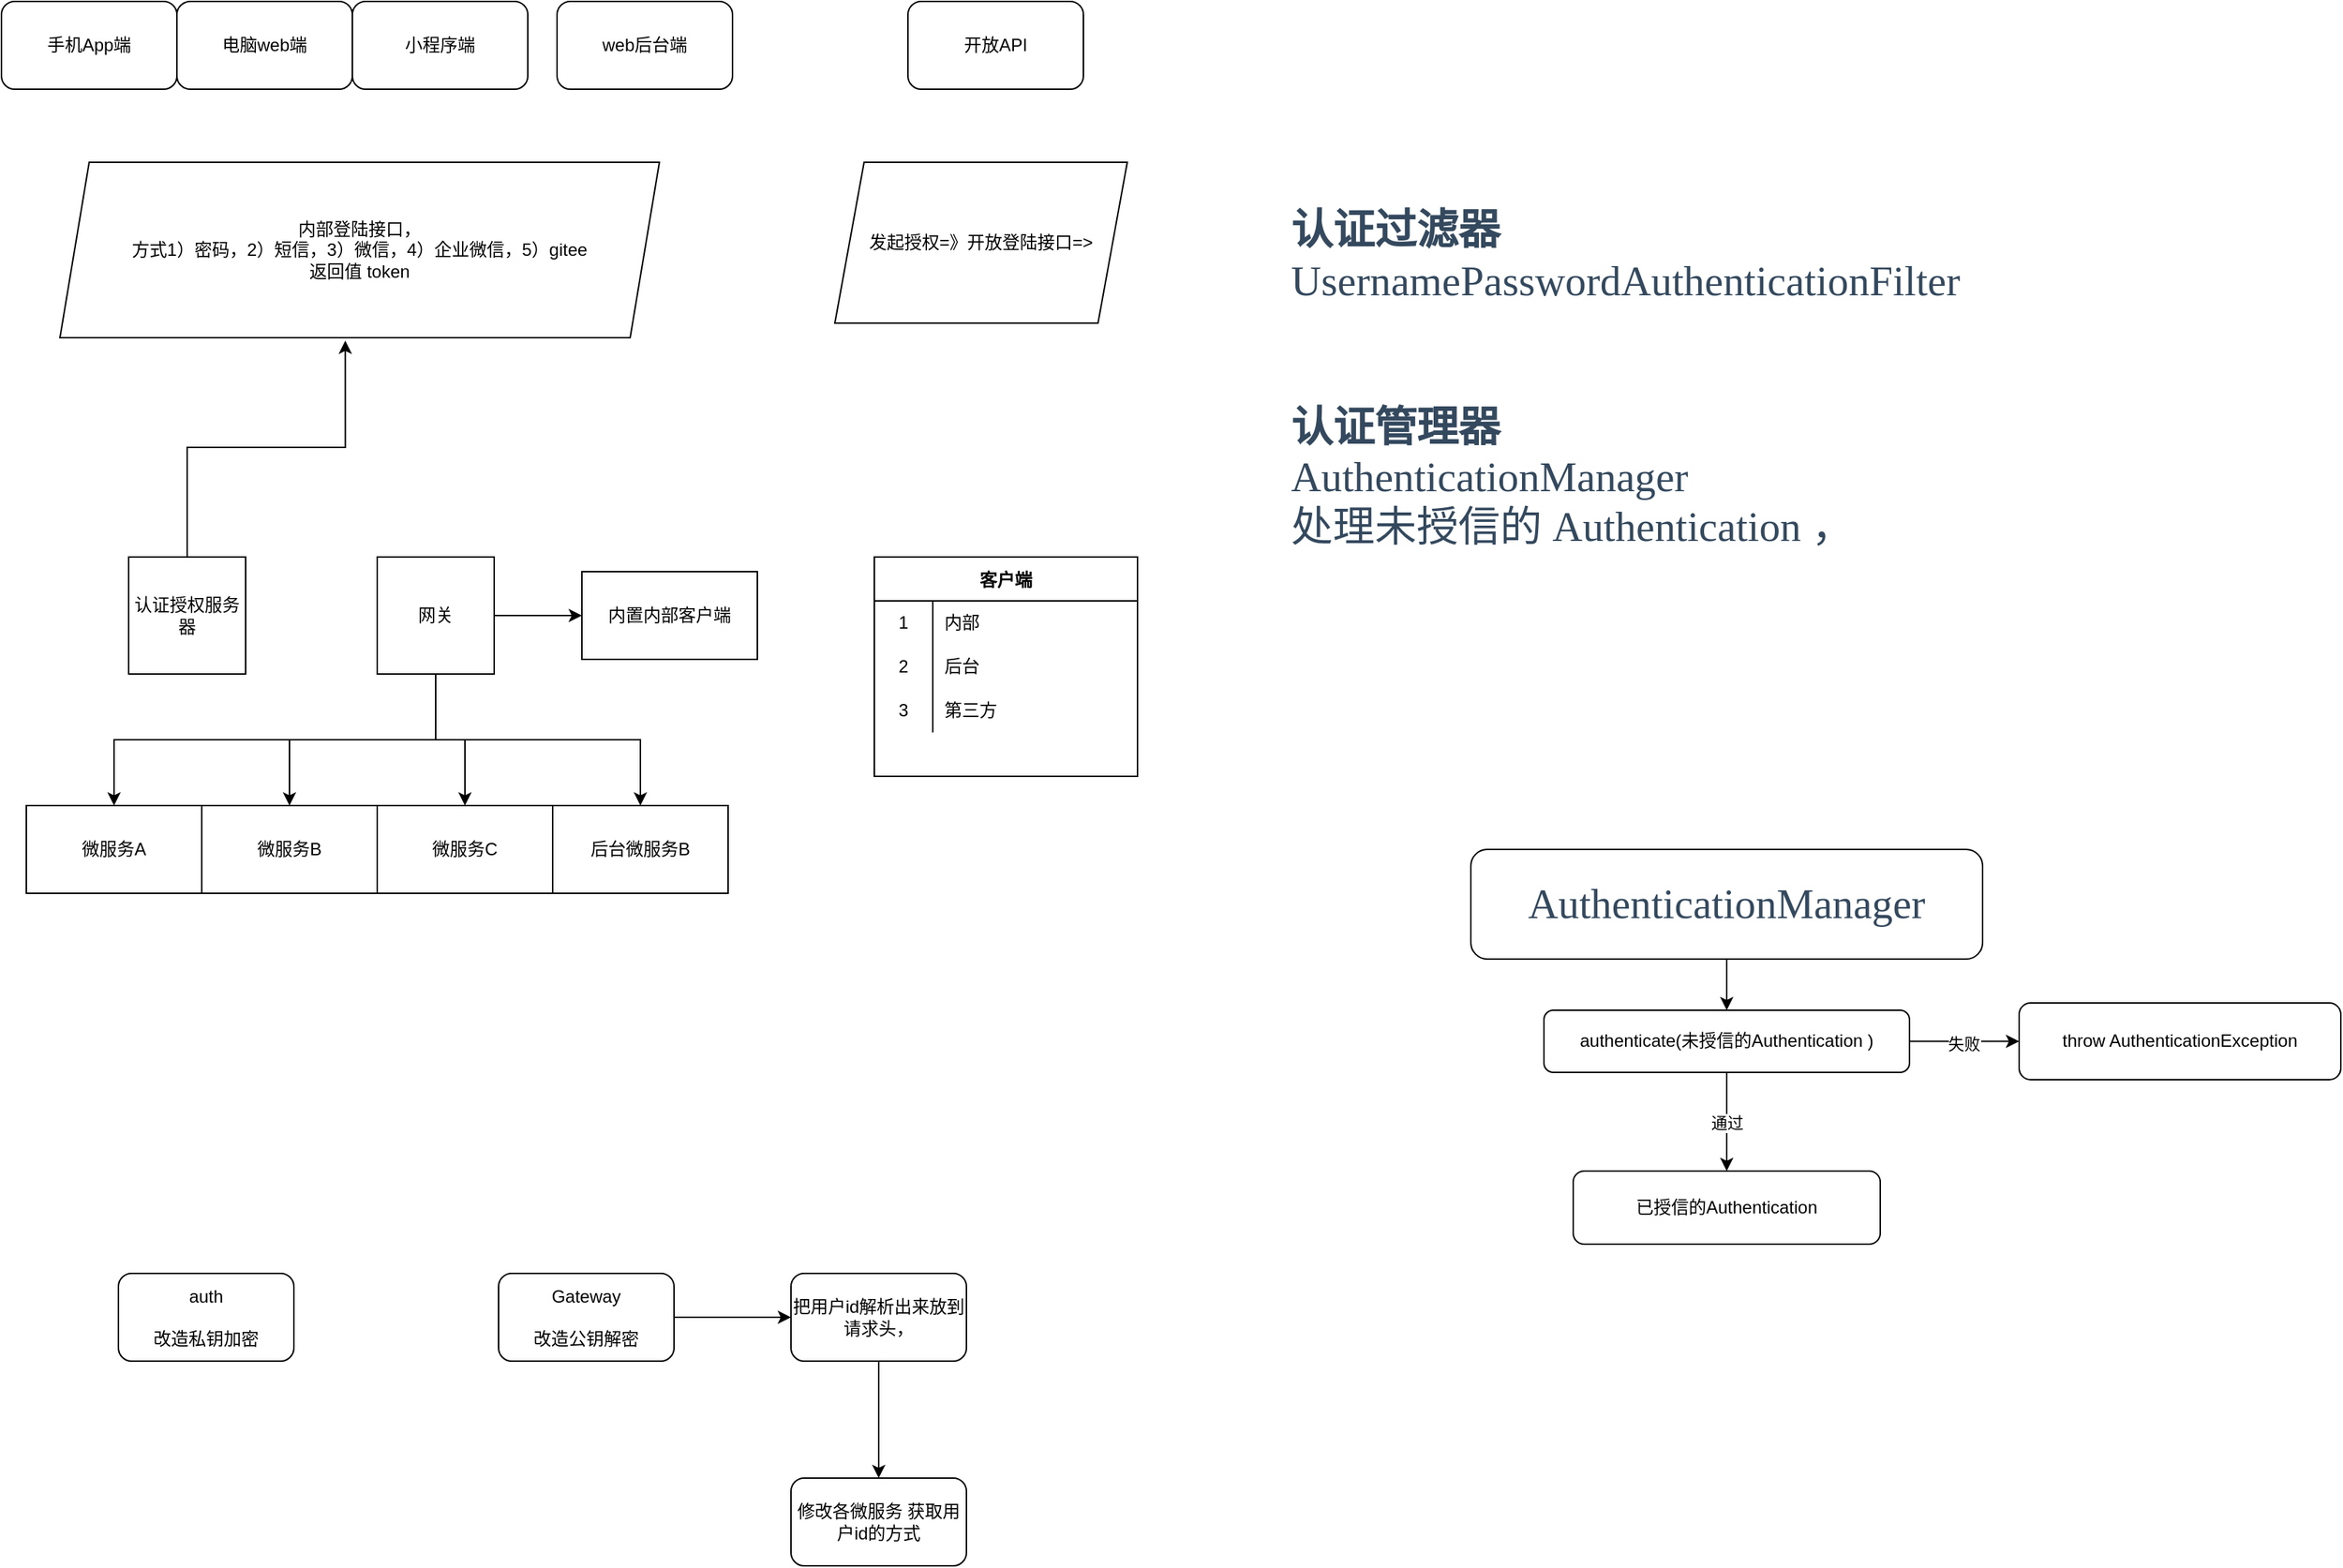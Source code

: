 <mxfile version="20.2.0" type="github">
  <diagram id="sbOqU3zDapwH8D-fXj_J" name="第 1 页">
    <mxGraphModel dx="786" dy="993" grid="1" gridSize="10" guides="1" tooltips="1" connect="1" arrows="1" fold="1" page="1" pageScale="1" pageWidth="827" pageHeight="1169" math="0" shadow="0">
      <root>
        <mxCell id="0" />
        <mxCell id="1" parent="0" />
        <mxCell id="_lD3nbYeC_mDzVaN2k-Z-4" style="edgeStyle=orthogonalEdgeStyle;rounded=0;orthogonalLoop=1;jettySize=auto;html=1;entryX=0.476;entryY=1.017;entryDx=0;entryDy=0;entryPerimeter=0;" parent="1" source="XvVI7B4_2iK0oCaXHntn-1" target="_lD3nbYeC_mDzVaN2k-Z-2" edge="1">
          <mxGeometry relative="1" as="geometry" />
        </mxCell>
        <mxCell id="XvVI7B4_2iK0oCaXHntn-1" value="认证授权服务器" style="whiteSpace=wrap;html=1;aspect=fixed;" parent="1" vertex="1">
          <mxGeometry x="137" y="400" width="80" height="80" as="geometry" />
        </mxCell>
        <mxCell id="XvVI7B4_2iK0oCaXHntn-20" value="" style="edgeStyle=orthogonalEdgeStyle;rounded=0;orthogonalLoop=1;jettySize=auto;html=1;" parent="1" source="XvVI7B4_2iK0oCaXHntn-5" target="XvVI7B4_2iK0oCaXHntn-19" edge="1">
          <mxGeometry relative="1" as="geometry" />
        </mxCell>
        <mxCell id="_lD3nbYeC_mDzVaN2k-Z-5" style="edgeStyle=orthogonalEdgeStyle;rounded=0;orthogonalLoop=1;jettySize=auto;html=1;exitX=0.5;exitY=1;exitDx=0;exitDy=0;" parent="1" source="XvVI7B4_2iK0oCaXHntn-5" target="XvVI7B4_2iK0oCaXHntn-11" edge="1">
          <mxGeometry relative="1" as="geometry" />
        </mxCell>
        <mxCell id="_lD3nbYeC_mDzVaN2k-Z-6" style="edgeStyle=orthogonalEdgeStyle;rounded=0;orthogonalLoop=1;jettySize=auto;html=1;exitX=0.5;exitY=1;exitDx=0;exitDy=0;" parent="1" source="XvVI7B4_2iK0oCaXHntn-5" target="XvVI7B4_2iK0oCaXHntn-12" edge="1">
          <mxGeometry relative="1" as="geometry" />
        </mxCell>
        <mxCell id="_lD3nbYeC_mDzVaN2k-Z-7" style="edgeStyle=orthogonalEdgeStyle;rounded=0;orthogonalLoop=1;jettySize=auto;html=1;exitX=0.5;exitY=1;exitDx=0;exitDy=0;entryX=0.5;entryY=0;entryDx=0;entryDy=0;" parent="1" source="XvVI7B4_2iK0oCaXHntn-5" target="XvVI7B4_2iK0oCaXHntn-14" edge="1">
          <mxGeometry relative="1" as="geometry" />
        </mxCell>
        <mxCell id="_lD3nbYeC_mDzVaN2k-Z-8" style="edgeStyle=orthogonalEdgeStyle;rounded=0;orthogonalLoop=1;jettySize=auto;html=1;exitX=0.5;exitY=1;exitDx=0;exitDy=0;" parent="1" source="XvVI7B4_2iK0oCaXHntn-5" target="XvVI7B4_2iK0oCaXHntn-13" edge="1">
          <mxGeometry relative="1" as="geometry" />
        </mxCell>
        <mxCell id="XvVI7B4_2iK0oCaXHntn-5" value="网关" style="whiteSpace=wrap;html=1;aspect=fixed;" parent="1" vertex="1">
          <mxGeometry x="307" y="400" width="80" height="80" as="geometry" />
        </mxCell>
        <mxCell id="XvVI7B4_2iK0oCaXHntn-6" value="电脑web端" style="rounded=1;whiteSpace=wrap;html=1;" parent="1" vertex="1">
          <mxGeometry x="170" y="20" width="120" height="60" as="geometry" />
        </mxCell>
        <mxCell id="XvVI7B4_2iK0oCaXHntn-7" value="web后台端" style="rounded=1;whiteSpace=wrap;html=1;" parent="1" vertex="1">
          <mxGeometry x="430" y="20" width="120" height="60" as="geometry" />
        </mxCell>
        <mxCell id="XvVI7B4_2iK0oCaXHntn-8" value="手机App端" style="rounded=1;whiteSpace=wrap;html=1;" parent="1" vertex="1">
          <mxGeometry x="50" y="20" width="120" height="60" as="geometry" />
        </mxCell>
        <mxCell id="XvVI7B4_2iK0oCaXHntn-9" value="小程序端" style="rounded=1;whiteSpace=wrap;html=1;" parent="1" vertex="1">
          <mxGeometry x="290" y="20" width="120" height="60" as="geometry" />
        </mxCell>
        <mxCell id="XvVI7B4_2iK0oCaXHntn-11" value="微服务A" style="rounded=0;whiteSpace=wrap;html=1;" parent="1" vertex="1">
          <mxGeometry x="67" y="570" width="120" height="60" as="geometry" />
        </mxCell>
        <mxCell id="XvVI7B4_2iK0oCaXHntn-12" value="微服务B" style="rounded=0;whiteSpace=wrap;html=1;" parent="1" vertex="1">
          <mxGeometry x="187" y="570" width="120" height="60" as="geometry" />
        </mxCell>
        <mxCell id="XvVI7B4_2iK0oCaXHntn-13" value="后台微服务B" style="rounded=0;whiteSpace=wrap;html=1;" parent="1" vertex="1">
          <mxGeometry x="427" y="570" width="120" height="60" as="geometry" />
        </mxCell>
        <mxCell id="XvVI7B4_2iK0oCaXHntn-14" value="微服务C" style="rounded=0;whiteSpace=wrap;html=1;" parent="1" vertex="1">
          <mxGeometry x="307" y="570" width="120" height="60" as="geometry" />
        </mxCell>
        <mxCell id="XvVI7B4_2iK0oCaXHntn-18" value="开放API" style="rounded=1;whiteSpace=wrap;html=1;" parent="1" vertex="1">
          <mxGeometry x="670" y="20" width="120" height="60" as="geometry" />
        </mxCell>
        <mxCell id="XvVI7B4_2iK0oCaXHntn-19" value="内置内部客户端" style="whiteSpace=wrap;html=1;" parent="1" vertex="1">
          <mxGeometry x="447" y="410" width="120" height="60" as="geometry" />
        </mxCell>
        <mxCell id="XvVI7B4_2iK0oCaXHntn-21" value="客户端" style="shape=table;startSize=30;container=1;collapsible=0;childLayout=tableLayout;fixedRows=1;rowLines=0;fontStyle=1;" parent="1" vertex="1">
          <mxGeometry x="647" y="400" width="180" height="150" as="geometry" />
        </mxCell>
        <mxCell id="XvVI7B4_2iK0oCaXHntn-22" value="" style="shape=tableRow;horizontal=0;startSize=0;swimlaneHead=0;swimlaneBody=0;top=0;left=0;bottom=0;right=0;collapsible=0;dropTarget=0;fillColor=none;points=[[0,0.5],[1,0.5]];portConstraint=eastwest;" parent="XvVI7B4_2iK0oCaXHntn-21" vertex="1">
          <mxGeometry y="30" width="180" height="30" as="geometry" />
        </mxCell>
        <mxCell id="XvVI7B4_2iK0oCaXHntn-23" value="1" style="shape=partialRectangle;html=1;whiteSpace=wrap;connectable=0;fillColor=none;top=0;left=0;bottom=0;right=0;overflow=hidden;pointerEvents=1;" parent="XvVI7B4_2iK0oCaXHntn-22" vertex="1">
          <mxGeometry width="40" height="30" as="geometry">
            <mxRectangle width="40" height="30" as="alternateBounds" />
          </mxGeometry>
        </mxCell>
        <mxCell id="XvVI7B4_2iK0oCaXHntn-24" value="内部" style="shape=partialRectangle;html=1;whiteSpace=wrap;connectable=0;fillColor=none;top=0;left=0;bottom=0;right=0;align=left;spacingLeft=6;overflow=hidden;" parent="XvVI7B4_2iK0oCaXHntn-22" vertex="1">
          <mxGeometry x="40" width="140" height="30" as="geometry">
            <mxRectangle width="140" height="30" as="alternateBounds" />
          </mxGeometry>
        </mxCell>
        <mxCell id="XvVI7B4_2iK0oCaXHntn-25" value="" style="shape=tableRow;horizontal=0;startSize=0;swimlaneHead=0;swimlaneBody=0;top=0;left=0;bottom=0;right=0;collapsible=0;dropTarget=0;fillColor=none;points=[[0,0.5],[1,0.5]];portConstraint=eastwest;" parent="XvVI7B4_2iK0oCaXHntn-21" vertex="1">
          <mxGeometry y="60" width="180" height="30" as="geometry" />
        </mxCell>
        <mxCell id="XvVI7B4_2iK0oCaXHntn-26" value="2" style="shape=partialRectangle;html=1;whiteSpace=wrap;connectable=0;fillColor=none;top=0;left=0;bottom=0;right=0;overflow=hidden;" parent="XvVI7B4_2iK0oCaXHntn-25" vertex="1">
          <mxGeometry width="40" height="30" as="geometry">
            <mxRectangle width="40" height="30" as="alternateBounds" />
          </mxGeometry>
        </mxCell>
        <mxCell id="XvVI7B4_2iK0oCaXHntn-27" value="后台" style="shape=partialRectangle;html=1;whiteSpace=wrap;connectable=0;fillColor=none;top=0;left=0;bottom=0;right=0;align=left;spacingLeft=6;overflow=hidden;" parent="XvVI7B4_2iK0oCaXHntn-25" vertex="1">
          <mxGeometry x="40" width="140" height="30" as="geometry">
            <mxRectangle width="140" height="30" as="alternateBounds" />
          </mxGeometry>
        </mxCell>
        <mxCell id="XvVI7B4_2iK0oCaXHntn-28" value="" style="shape=tableRow;horizontal=0;startSize=0;swimlaneHead=0;swimlaneBody=0;top=0;left=0;bottom=0;right=0;collapsible=0;dropTarget=0;fillColor=none;points=[[0,0.5],[1,0.5]];portConstraint=eastwest;" parent="XvVI7B4_2iK0oCaXHntn-21" vertex="1">
          <mxGeometry y="90" width="180" height="30" as="geometry" />
        </mxCell>
        <mxCell id="XvVI7B4_2iK0oCaXHntn-29" value="3" style="shape=partialRectangle;html=1;whiteSpace=wrap;connectable=0;fillColor=none;top=0;left=0;bottom=0;right=0;overflow=hidden;" parent="XvVI7B4_2iK0oCaXHntn-28" vertex="1">
          <mxGeometry width="40" height="30" as="geometry">
            <mxRectangle width="40" height="30" as="alternateBounds" />
          </mxGeometry>
        </mxCell>
        <mxCell id="XvVI7B4_2iK0oCaXHntn-30" value="第三方" style="shape=partialRectangle;html=1;whiteSpace=wrap;connectable=0;fillColor=none;top=0;left=0;bottom=0;right=0;align=left;spacingLeft=6;overflow=hidden;" parent="XvVI7B4_2iK0oCaXHntn-28" vertex="1">
          <mxGeometry x="40" width="140" height="30" as="geometry">
            <mxRectangle width="140" height="30" as="alternateBounds" />
          </mxGeometry>
        </mxCell>
        <mxCell id="_lD3nbYeC_mDzVaN2k-Z-2" value="内部登陆接口，&lt;br&gt;方式1）密码，2）短信，3）微信，4）企业微信，5）gitee &lt;br&gt;返回值 token" style="shape=parallelogram;perimeter=parallelogramPerimeter;whiteSpace=wrap;html=1;fixedSize=1;" parent="1" vertex="1">
          <mxGeometry x="90" y="130" width="410" height="120" as="geometry" />
        </mxCell>
        <mxCell id="_lD3nbYeC_mDzVaN2k-Z-3" value="发起授权=》开放登陆接口=&amp;gt;" style="shape=parallelogram;perimeter=parallelogramPerimeter;whiteSpace=wrap;html=1;fixedSize=1;" parent="1" vertex="1">
          <mxGeometry x="620" y="130" width="200" height="110" as="geometry" />
        </mxCell>
        <mxCell id="dB-1swMqweWZ10f8Y7Zz-1" value="auth&lt;br&gt;&lt;br&gt;改造私钥加密" style="rounded=1;whiteSpace=wrap;html=1;" parent="1" vertex="1">
          <mxGeometry x="130" y="890" width="120" height="60" as="geometry" />
        </mxCell>
        <mxCell id="dB-1swMqweWZ10f8Y7Zz-4" value="" style="edgeStyle=orthogonalEdgeStyle;rounded=0;orthogonalLoop=1;jettySize=auto;html=1;" parent="1" source="dB-1swMqweWZ10f8Y7Zz-2" target="dB-1swMqweWZ10f8Y7Zz-3" edge="1">
          <mxGeometry relative="1" as="geometry" />
        </mxCell>
        <mxCell id="dB-1swMqweWZ10f8Y7Zz-2" value="Gateway&lt;br&gt;&lt;br&gt;改造公钥解密" style="rounded=1;whiteSpace=wrap;html=1;" parent="1" vertex="1">
          <mxGeometry x="390" y="890" width="120" height="60" as="geometry" />
        </mxCell>
        <mxCell id="dB-1swMqweWZ10f8Y7Zz-6" value="" style="edgeStyle=orthogonalEdgeStyle;rounded=0;orthogonalLoop=1;jettySize=auto;html=1;" parent="1" source="dB-1swMqweWZ10f8Y7Zz-3" target="dB-1swMqweWZ10f8Y7Zz-5" edge="1">
          <mxGeometry relative="1" as="geometry" />
        </mxCell>
        <mxCell id="dB-1swMqweWZ10f8Y7Zz-3" value="把用户id解析出来放到请求头，" style="whiteSpace=wrap;html=1;rounded=1;" parent="1" vertex="1">
          <mxGeometry x="590" y="890" width="120" height="60" as="geometry" />
        </mxCell>
        <mxCell id="dB-1swMqweWZ10f8Y7Zz-5" value="修改各微服务 获取用户id的方式" style="whiteSpace=wrap;html=1;rounded=1;" parent="1" vertex="1">
          <mxGeometry x="590" y="1030" width="120" height="60" as="geometry" />
        </mxCell>
        <mxCell id="9sg7Zdg7qvi2RsmB70zo-3" value="&lt;br&gt;&lt;br&gt;&lt;br&gt;&lt;div&gt;&lt;span style=&quot;mso-spacerun:&#39;yes&#39;;font-size:21.46pt;font-family:MicrosoftYaHei-Bold;color:rgb(52,73,94);font-weight:bold;&quot;&gt;认证过滤器 &lt;/span&gt;&lt;/div&gt;&lt;div&gt;&lt;span style=&quot;mso-spacerun:&#39;yes&#39;;font-size:21.46pt;font-family:SourceSansPro-SemiBold;color:rgb(52,73,94);&quot;&gt;UsernamePasswordAuthenticationFilter&lt;/span&gt;&lt;/div&gt;" style="text;whiteSpace=wrap;html=1;" vertex="1" parent="1">
          <mxGeometry x="930" y="110" width="560" height="210" as="geometry" />
        </mxCell>
        <mxCell id="9sg7Zdg7qvi2RsmB70zo-4" value="&lt;br&gt;&lt;br&gt;&lt;br&gt;&lt;br&gt;&lt;div&gt;&lt;span style=&quot;mso-spacerun:&#39;yes&#39;;font-size:21.46pt;font-family:MicrosoftYaHei-Bold;color:rgb(52,73,94);font-weight:bold;&quot;&gt;认证管理器&lt;/span&gt;&lt;/div&gt;&lt;div&gt;&lt;span style=&quot;mso-spacerun:&#39;yes&#39;;font-size:21.46pt;font-family:SourceSansPro-SemiBold;color:rgb(52,73,94);&quot;&gt;AuthenticationManager &lt;/span&gt;&lt;/div&gt;&lt;div&gt;&lt;font face=&quot;SourceSansPro-SemiBold&quot; color=&quot;#34495e&quot;&gt;&lt;span style=&quot;font-size: 28.613px;&quot;&gt;处理未授信的 Authentication ，&lt;/span&gt;&lt;/font&gt;&lt;/div&gt;" style="text;whiteSpace=wrap;html=1;" vertex="1" parent="1">
          <mxGeometry x="930" y="230" width="490" height="170" as="geometry" />
        </mxCell>
        <mxCell id="9sg7Zdg7qvi2RsmB70zo-7" value="" style="edgeStyle=orthogonalEdgeStyle;rounded=0;orthogonalLoop=1;jettySize=auto;html=1;" edge="1" parent="1" source="9sg7Zdg7qvi2RsmB70zo-5" target="9sg7Zdg7qvi2RsmB70zo-6">
          <mxGeometry relative="1" as="geometry" />
        </mxCell>
        <mxCell id="9sg7Zdg7qvi2RsmB70zo-5" value="&lt;span style=&quot;color: rgb(52, 73, 94); font-family: SourceSansPro-SemiBold; font-size: 28.613px; text-align: left;&quot;&gt;AuthenticationManager&lt;/span&gt;" style="rounded=1;whiteSpace=wrap;html=1;" vertex="1" parent="1">
          <mxGeometry x="1055" y="600" width="350" height="75" as="geometry" />
        </mxCell>
        <mxCell id="9sg7Zdg7qvi2RsmB70zo-9" value="通过" style="edgeStyle=orthogonalEdgeStyle;rounded=0;orthogonalLoop=1;jettySize=auto;html=1;" edge="1" parent="1" source="9sg7Zdg7qvi2RsmB70zo-6" target="9sg7Zdg7qvi2RsmB70zo-8">
          <mxGeometry relative="1" as="geometry" />
        </mxCell>
        <mxCell id="9sg7Zdg7qvi2RsmB70zo-11" value="" style="edgeStyle=orthogonalEdgeStyle;rounded=0;orthogonalLoop=1;jettySize=auto;html=1;" edge="1" parent="1" source="9sg7Zdg7qvi2RsmB70zo-6" target="9sg7Zdg7qvi2RsmB70zo-10">
          <mxGeometry relative="1" as="geometry" />
        </mxCell>
        <mxCell id="9sg7Zdg7qvi2RsmB70zo-12" value="失败" style="edgeLabel;html=1;align=center;verticalAlign=middle;resizable=0;points=[];" vertex="1" connectable="0" parent="9sg7Zdg7qvi2RsmB70zo-11">
          <mxGeometry x="-0.025" relative="1" as="geometry">
            <mxPoint y="1" as="offset" />
          </mxGeometry>
        </mxCell>
        <mxCell id="9sg7Zdg7qvi2RsmB70zo-6" value="authenticate(未授信的Authentication )" style="whiteSpace=wrap;html=1;rounded=1;" vertex="1" parent="1">
          <mxGeometry x="1105" y="710" width="250" height="42.5" as="geometry" />
        </mxCell>
        <mxCell id="9sg7Zdg7qvi2RsmB70zo-8" value="已授信的Authentication" style="whiteSpace=wrap;html=1;rounded=1;" vertex="1" parent="1">
          <mxGeometry x="1125" y="820" width="210" height="50" as="geometry" />
        </mxCell>
        <mxCell id="9sg7Zdg7qvi2RsmB70zo-10" value="throw AuthenticationException" style="whiteSpace=wrap;html=1;rounded=1;" vertex="1" parent="1">
          <mxGeometry x="1430" y="705" width="220" height="52.5" as="geometry" />
        </mxCell>
      </root>
    </mxGraphModel>
  </diagram>
</mxfile>
